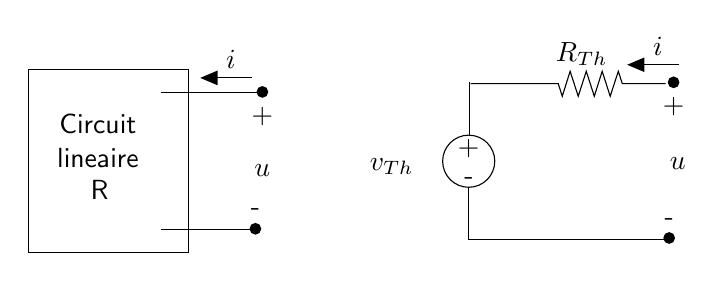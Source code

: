 \begin{tikzpicture}[y=-1cm]
\sf
\draw[black] (9.078,3.084) -- (8.833,3.084) -- (8.527,3.084) -- (8.476,2.927) -- (8.373,3.244) -- (8.271,2.927) -- (8.171,3.244) -- (8.069,2.927) -- (7.967,3.244) -- (7.864,2.927) -- (7.764,3.244) -- (7.713,3.084) -- (7.404,3.084) -- (6.6,3.084);
\filldraw[black] (3.867,4.927) circle (0.067cm);
\path (3.867,4.762) node[text=black,anchor=base] {-};
\filldraw[black] (3.956,3.189) circle (0.067cm);
\path (3.956,3.589) node[text=black,anchor=base] {+};
\draw[black] (6.576,4.069) circle (0.331cm);
\path (6.576,3.998) node[text=black,anchor=base] {+};
\path (6.58,4.36) node[text=black,anchor=base] {-};
\filldraw[black] (9.178,3.067) circle (0.067cm);
\path (9.178,3.467) node[text=black,anchor=base] {+};
\filldraw[black] (9.122,5.044) circle (0.067cm);
\path (9.122,4.88) node[text=black,anchor=base] {-};
\draw[arrows=-triangle 45,black] (3.822,3.011) -- (3.167,3.011);
\path (3.556,2.889) node[text=black,anchor=base] {$i$};
\draw[arrows=-triangle 45,black] (9.244,2.844) -- (8.589,2.844);
\path (8.978,2.722) node[text=black,anchor=base] {$i$};
\draw[black] (0.982,2.9) rectangle (3.016,5.233);
\draw[black] (2.667,3.2) -- (3.882,3.2);
\draw[black] (2.667,4.933) -- (3.882,4.933);
\draw[black] (6.578,4.411) -- (6.578,5.067) -- (9.067,5.067);
\draw[black] (6.589,3.733) -- (6.589,3.067);
\path (1.867,3.716) node[text=black,anchor=base] {Circuit};
\path (1.867,4.149) node[text=black,anchor=base] {lineaire};
\path (3.956,4.267) node[text=black,anchor=base] {$u$};
\path (9.233,4.178) node[text=black,anchor=base] {$u$};
\path (6,4.189) node[text=black,anchor=base east] {$v_{Th}$};
\path (8.011,2.8) node[text=black,anchor=base] {$R_{Th}$};
\path (1.889,4.556) node[text=black,anchor=base] {{\cal R}};

\end{tikzpicture}%

%% Configure (x)emacs for this file ...
%% Local Variables:
%% mode: latex
%% End:
